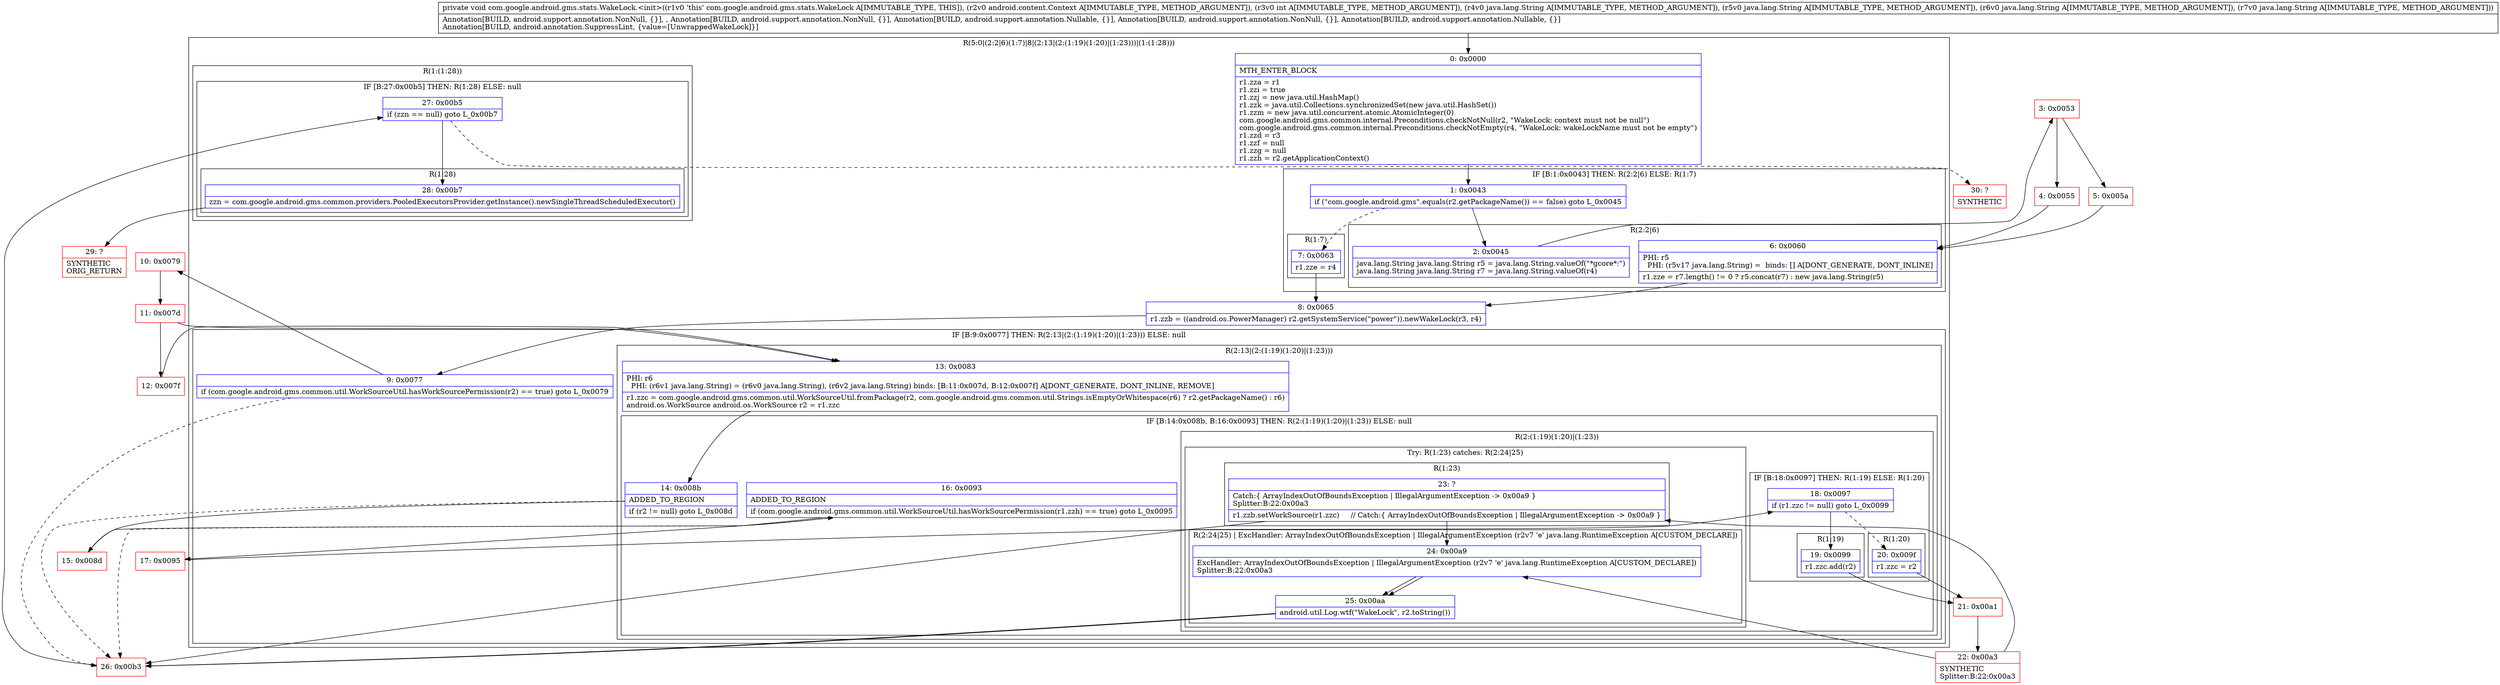 digraph "CFG forcom.google.android.gms.stats.WakeLock.\<init\>(Landroid\/content\/Context;ILjava\/lang\/String;Ljava\/lang\/String;Ljava\/lang\/String;Ljava\/lang\/String;)V" {
subgraph cluster_Region_1544397566 {
label = "R(5:0|(2:2|6)(1:7)|8|(2:13|(2:(1:19)(1:20)|(1:23)))|(1:(1:28)))";
node [shape=record,color=blue];
Node_0 [shape=record,label="{0\:\ 0x0000|MTH_ENTER_BLOCK\l|r1.zza = r1\lr1.zzi = true\lr1.zzj = new java.util.HashMap()\lr1.zzk = java.util.Collections.synchronizedSet(new java.util.HashSet())\lr1.zzm = new java.util.concurrent.atomic.AtomicInteger(0)\lcom.google.android.gms.common.internal.Preconditions.checkNotNull(r2, \"WakeLock: context must not be null\")\lcom.google.android.gms.common.internal.Preconditions.checkNotEmpty(r4, \"WakeLock: wakeLockName must not be empty\")\lr1.zzd = r3\lr1.zzf = null\lr1.zzg = null\lr1.zzh = r2.getApplicationContext()\l}"];
subgraph cluster_IfRegion_723304764 {
label = "IF [B:1:0x0043] THEN: R(2:2|6) ELSE: R(1:7)";
node [shape=record,color=blue];
Node_1 [shape=record,label="{1\:\ 0x0043|if (\"com.google.android.gms\".equals(r2.getPackageName()) == false) goto L_0x0045\l}"];
subgraph cluster_Region_1965664592 {
label = "R(2:2|6)";
node [shape=record,color=blue];
Node_2 [shape=record,label="{2\:\ 0x0045|java.lang.String java.lang.String r5 = java.lang.String.valueOf(\"*gcore*:\")\ljava.lang.String java.lang.String r7 = java.lang.String.valueOf(r4)\l}"];
Node_6 [shape=record,label="{6\:\ 0x0060|PHI: r5 \l  PHI: (r5v17 java.lang.String) =  binds: [] A[DONT_GENERATE, DONT_INLINE]\l|r1.zze = r7.length() != 0 ? r5.concat(r7) : new java.lang.String(r5)\l}"];
}
subgraph cluster_Region_474280280 {
label = "R(1:7)";
node [shape=record,color=blue];
Node_7 [shape=record,label="{7\:\ 0x0063|r1.zze = r4\l}"];
}
}
Node_8 [shape=record,label="{8\:\ 0x0065|r1.zzb = ((android.os.PowerManager) r2.getSystemService(\"power\")).newWakeLock(r3, r4)\l}"];
subgraph cluster_IfRegion_591478445 {
label = "IF [B:9:0x0077] THEN: R(2:13|(2:(1:19)(1:20)|(1:23))) ELSE: null";
node [shape=record,color=blue];
Node_9 [shape=record,label="{9\:\ 0x0077|if (com.google.android.gms.common.util.WorkSourceUtil.hasWorkSourcePermission(r2) == true) goto L_0x0079\l}"];
subgraph cluster_Region_1099058730 {
label = "R(2:13|(2:(1:19)(1:20)|(1:23)))";
node [shape=record,color=blue];
Node_13 [shape=record,label="{13\:\ 0x0083|PHI: r6 \l  PHI: (r6v1 java.lang.String) = (r6v0 java.lang.String), (r6v2 java.lang.String) binds: [B:11:0x007d, B:12:0x007f] A[DONT_GENERATE, DONT_INLINE, REMOVE]\l|r1.zzc = com.google.android.gms.common.util.WorkSourceUtil.fromPackage(r2, com.google.android.gms.common.util.Strings.isEmptyOrWhitespace(r6) ? r2.getPackageName() : r6)\landroid.os.WorkSource android.os.WorkSource r2 = r1.zzc\l}"];
subgraph cluster_IfRegion_2101593341 {
label = "IF [B:14:0x008b, B:16:0x0093] THEN: R(2:(1:19)(1:20)|(1:23)) ELSE: null";
node [shape=record,color=blue];
Node_14 [shape=record,label="{14\:\ 0x008b|ADDED_TO_REGION\l|if (r2 != null) goto L_0x008d\l}"];
Node_16 [shape=record,label="{16\:\ 0x0093|ADDED_TO_REGION\l|if (com.google.android.gms.common.util.WorkSourceUtil.hasWorkSourcePermission(r1.zzh) == true) goto L_0x0095\l}"];
subgraph cluster_Region_308961897 {
label = "R(2:(1:19)(1:20)|(1:23))";
node [shape=record,color=blue];
subgraph cluster_IfRegion_1597129785 {
label = "IF [B:18:0x0097] THEN: R(1:19) ELSE: R(1:20)";
node [shape=record,color=blue];
Node_18 [shape=record,label="{18\:\ 0x0097|if (r1.zzc != null) goto L_0x0099\l}"];
subgraph cluster_Region_1552611145 {
label = "R(1:19)";
node [shape=record,color=blue];
Node_19 [shape=record,label="{19\:\ 0x0099|r1.zzc.add(r2)\l}"];
}
subgraph cluster_Region_638140581 {
label = "R(1:20)";
node [shape=record,color=blue];
Node_20 [shape=record,label="{20\:\ 0x009f|r1.zzc = r2\l}"];
}
}
subgraph cluster_TryCatchRegion_1682415798 {
label = "Try: R(1:23) catches: R(2:24|25)";
node [shape=record,color=blue];
subgraph cluster_Region_1314475717 {
label = "R(1:23)";
node [shape=record,color=blue];
Node_23 [shape=record,label="{23\:\ ?|Catch:\{ ArrayIndexOutOfBoundsException \| IllegalArgumentException \-\> 0x00a9 \}\lSplitter:B:22:0x00a3\l|r1.zzb.setWorkSource(r1.zzc)     \/\/ Catch:\{ ArrayIndexOutOfBoundsException \| IllegalArgumentException \-\> 0x00a9 \}\l}"];
}
subgraph cluster_Region_266404941 {
label = "R(2:24|25) | ExcHandler: ArrayIndexOutOfBoundsException \| IllegalArgumentException (r2v7 'e' java.lang.RuntimeException A[CUSTOM_DECLARE])\l";
node [shape=record,color=blue];
Node_24 [shape=record,label="{24\:\ 0x00a9|ExcHandler: ArrayIndexOutOfBoundsException \| IllegalArgumentException (r2v7 'e' java.lang.RuntimeException A[CUSTOM_DECLARE])\lSplitter:B:22:0x00a3\l}"];
Node_25 [shape=record,label="{25\:\ 0x00aa|android.util.Log.wtf(\"WakeLock\", r2.toString())\l}"];
}
}
}
}
}
}
subgraph cluster_Region_1119853060 {
label = "R(1:(1:28))";
node [shape=record,color=blue];
subgraph cluster_IfRegion_463782133 {
label = "IF [B:27:0x00b5] THEN: R(1:28) ELSE: null";
node [shape=record,color=blue];
Node_27 [shape=record,label="{27\:\ 0x00b5|if (zzn == null) goto L_0x00b7\l}"];
subgraph cluster_Region_529500706 {
label = "R(1:28)";
node [shape=record,color=blue];
Node_28 [shape=record,label="{28\:\ 0x00b7|zzn = com.google.android.gms.common.providers.PooledExecutorsProvider.getInstance().newSingleThreadScheduledExecutor()\l}"];
}
}
}
}
subgraph cluster_Region_266404941 {
label = "R(2:24|25) | ExcHandler: ArrayIndexOutOfBoundsException \| IllegalArgumentException (r2v7 'e' java.lang.RuntimeException A[CUSTOM_DECLARE])\l";
node [shape=record,color=blue];
Node_24 [shape=record,label="{24\:\ 0x00a9|ExcHandler: ArrayIndexOutOfBoundsException \| IllegalArgumentException (r2v7 'e' java.lang.RuntimeException A[CUSTOM_DECLARE])\lSplitter:B:22:0x00a3\l}"];
Node_25 [shape=record,label="{25\:\ 0x00aa|android.util.Log.wtf(\"WakeLock\", r2.toString())\l}"];
}
Node_3 [shape=record,color=red,label="{3\:\ 0x0053}"];
Node_4 [shape=record,color=red,label="{4\:\ 0x0055}"];
Node_5 [shape=record,color=red,label="{5\:\ 0x005a}"];
Node_10 [shape=record,color=red,label="{10\:\ 0x0079}"];
Node_11 [shape=record,color=red,label="{11\:\ 0x007d}"];
Node_12 [shape=record,color=red,label="{12\:\ 0x007f}"];
Node_15 [shape=record,color=red,label="{15\:\ 0x008d}"];
Node_17 [shape=record,color=red,label="{17\:\ 0x0095}"];
Node_21 [shape=record,color=red,label="{21\:\ 0x00a1}"];
Node_22 [shape=record,color=red,label="{22\:\ 0x00a3|SYNTHETIC\lSplitter:B:22:0x00a3\l}"];
Node_26 [shape=record,color=red,label="{26\:\ 0x00b3}"];
Node_29 [shape=record,color=red,label="{29\:\ ?|SYNTHETIC\lORIG_RETURN\l}"];
Node_30 [shape=record,color=red,label="{30\:\ ?|SYNTHETIC\l}"];
MethodNode[shape=record,label="{private void com.google.android.gms.stats.WakeLock.\<init\>((r1v0 'this' com.google.android.gms.stats.WakeLock A[IMMUTABLE_TYPE, THIS]), (r2v0 android.content.Context A[IMMUTABLE_TYPE, METHOD_ARGUMENT]), (r3v0 int A[IMMUTABLE_TYPE, METHOD_ARGUMENT]), (r4v0 java.lang.String A[IMMUTABLE_TYPE, METHOD_ARGUMENT]), (r5v0 java.lang.String A[IMMUTABLE_TYPE, METHOD_ARGUMENT]), (r6v0 java.lang.String A[IMMUTABLE_TYPE, METHOD_ARGUMENT]), (r7v0 java.lang.String A[IMMUTABLE_TYPE, METHOD_ARGUMENT]))  | Annotation[BUILD, android.support.annotation.NonNull, \{\}], , Annotation[BUILD, android.support.annotation.NonNull, \{\}], Annotation[BUILD, android.support.annotation.Nullable, \{\}], Annotation[BUILD, android.support.annotation.NonNull, \{\}], Annotation[BUILD, android.support.annotation.Nullable, \{\}]\lAnnotation[BUILD, android.annotation.SuppressLint, \{value=[UnwrappedWakeLock]\}]\l}"];
MethodNode -> Node_0;
Node_0 -> Node_1;
Node_1 -> Node_2;
Node_1 -> Node_7[style=dashed];
Node_2 -> Node_3;
Node_6 -> Node_8;
Node_7 -> Node_8;
Node_8 -> Node_9;
Node_9 -> Node_10;
Node_9 -> Node_26[style=dashed];
Node_13 -> Node_14;
Node_14 -> Node_15;
Node_14 -> Node_26[style=dashed];
Node_16 -> Node_17;
Node_16 -> Node_26[style=dashed];
Node_18 -> Node_19;
Node_18 -> Node_20[style=dashed];
Node_19 -> Node_21;
Node_20 -> Node_21;
Node_23 -> Node_24;
Node_23 -> Node_26;
Node_24 -> Node_25;
Node_25 -> Node_26;
Node_27 -> Node_28;
Node_27 -> Node_30[style=dashed];
Node_28 -> Node_29;
Node_24 -> Node_25;
Node_25 -> Node_26;
Node_3 -> Node_4;
Node_3 -> Node_5;
Node_4 -> Node_6;
Node_5 -> Node_6;
Node_10 -> Node_11;
Node_11 -> Node_12;
Node_11 -> Node_13;
Node_12 -> Node_13;
Node_15 -> Node_16;
Node_17 -> Node_18;
Node_21 -> Node_22;
Node_22 -> Node_23;
Node_22 -> Node_24;
Node_26 -> Node_27;
}

